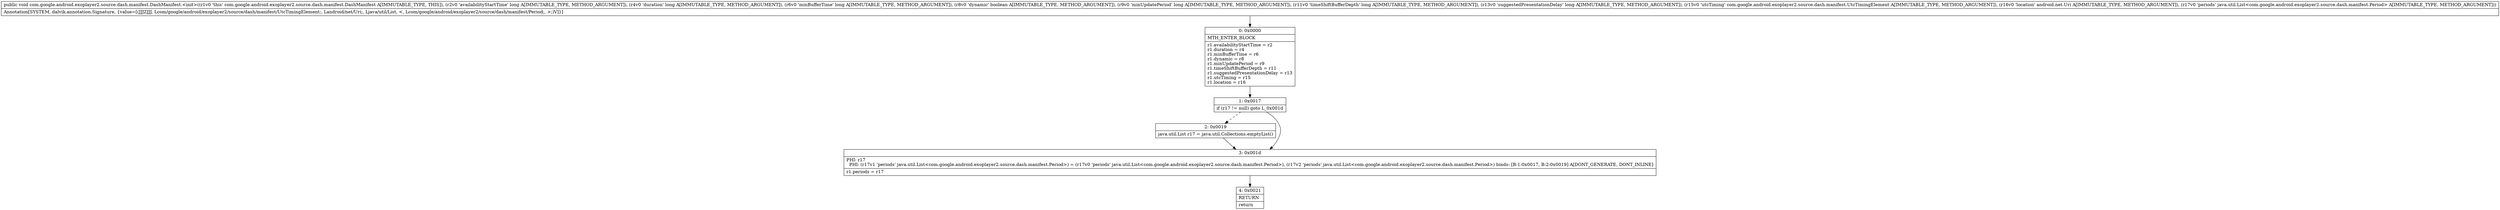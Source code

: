 digraph "CFG forcom.google.android.exoplayer2.source.dash.manifest.DashManifest.\<init\>(JJJZJJJLcom\/google\/android\/exoplayer2\/source\/dash\/manifest\/UtcTimingElement;Landroid\/net\/Uri;Ljava\/util\/List;)V" {
Node_0 [shape=record,label="{0\:\ 0x0000|MTH_ENTER_BLOCK\l|r1.availabilityStartTime = r2\lr1.duration = r4\lr1.minBufferTime = r6\lr1.dynamic = r8\lr1.minUpdatePeriod = r9\lr1.timeShiftBufferDepth = r11\lr1.suggestedPresentationDelay = r13\lr1.utcTiming = r15\lr1.location = r16\l}"];
Node_1 [shape=record,label="{1\:\ 0x0017|if (r17 != null) goto L_0x001d\l}"];
Node_2 [shape=record,label="{2\:\ 0x0019|java.util.List r17 = java.util.Collections.emptyList()\l}"];
Node_3 [shape=record,label="{3\:\ 0x001d|PHI: r17 \l  PHI: (r17v1 'periods' java.util.List\<com.google.android.exoplayer2.source.dash.manifest.Period\>) = (r17v0 'periods' java.util.List\<com.google.android.exoplayer2.source.dash.manifest.Period\>), (r17v2 'periods' java.util.List\<com.google.android.exoplayer2.source.dash.manifest.Period\>) binds: [B:1:0x0017, B:2:0x0019] A[DONT_GENERATE, DONT_INLINE]\l|r1.periods = r17\l}"];
Node_4 [shape=record,label="{4\:\ 0x0021|RETURN\l|return\l}"];
MethodNode[shape=record,label="{public void com.google.android.exoplayer2.source.dash.manifest.DashManifest.\<init\>((r1v0 'this' com.google.android.exoplayer2.source.dash.manifest.DashManifest A[IMMUTABLE_TYPE, THIS]), (r2v0 'availabilityStartTime' long A[IMMUTABLE_TYPE, METHOD_ARGUMENT]), (r4v0 'duration' long A[IMMUTABLE_TYPE, METHOD_ARGUMENT]), (r6v0 'minBufferTime' long A[IMMUTABLE_TYPE, METHOD_ARGUMENT]), (r8v0 'dynamic' boolean A[IMMUTABLE_TYPE, METHOD_ARGUMENT]), (r9v0 'minUpdatePeriod' long A[IMMUTABLE_TYPE, METHOD_ARGUMENT]), (r11v0 'timeShiftBufferDepth' long A[IMMUTABLE_TYPE, METHOD_ARGUMENT]), (r13v0 'suggestedPresentationDelay' long A[IMMUTABLE_TYPE, METHOD_ARGUMENT]), (r15v0 'utcTiming' com.google.android.exoplayer2.source.dash.manifest.UtcTimingElement A[IMMUTABLE_TYPE, METHOD_ARGUMENT]), (r16v0 'location' android.net.Uri A[IMMUTABLE_TYPE, METHOD_ARGUMENT]), (r17v0 'periods' java.util.List\<com.google.android.exoplayer2.source.dash.manifest.Period\> A[IMMUTABLE_TYPE, METHOD_ARGUMENT]))  | Annotation[SYSTEM, dalvik.annotation.Signature, \{value=[(JJJZJJJ, Lcom\/google\/android\/exoplayer2\/source\/dash\/manifest\/UtcTimingElement;, Landroid\/net\/Uri;, Ljava\/util\/List, \<, Lcom\/google\/android\/exoplayer2\/source\/dash\/manifest\/Period;, \>;)V]\}]\l}"];
MethodNode -> Node_0;
Node_0 -> Node_1;
Node_1 -> Node_2[style=dashed];
Node_1 -> Node_3;
Node_2 -> Node_3;
Node_3 -> Node_4;
}

